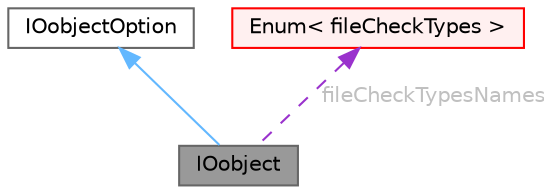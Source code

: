 digraph "IOobject"
{
 // LATEX_PDF_SIZE
  bgcolor="transparent";
  edge [fontname=Helvetica,fontsize=10,labelfontname=Helvetica,labelfontsize=10];
  node [fontname=Helvetica,fontsize=10,shape=box,height=0.2,width=0.4];
  Node1 [id="Node000001",label="IOobject",height=0.2,width=0.4,color="gray40", fillcolor="grey60", style="filled", fontcolor="black",tooltip="Defines the attributes of an object for which implicit objectRegistry management is supported,..."];
  Node2 -> Node1 [id="edge1_Node000001_Node000002",dir="back",color="steelblue1",style="solid",tooltip=" "];
  Node2 [id="Node000002",label="IOobjectOption",height=0.2,width=0.4,color="gray40", fillcolor="white", style="filled",URL="$classFoam_1_1IOobjectOption.html",tooltip="A simple container of IOobject preferences. Can also be used for general handling of read/no-read/rea..."];
  Node3 -> Node1 [id="edge2_Node000001_Node000003",dir="back",color="darkorchid3",style="dashed",tooltip=" ",label=" fileCheckTypesNames",fontcolor="grey" ];
  Node3 [id="Node000003",label="Enum\< fileCheckTypes \>",height=0.2,width=0.4,color="red", fillcolor="#FFF0F0", style="filled",URL="$classFoam_1_1Enum.html",tooltip=" "];
}
